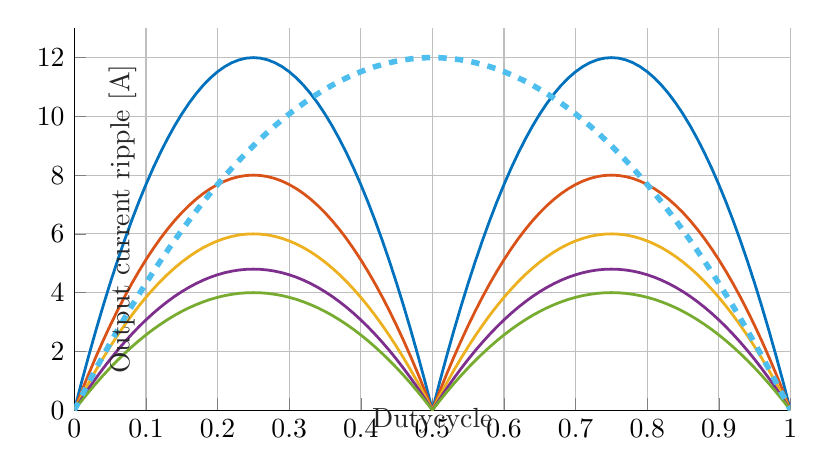 % This file was created by matlab2tikz.
%
\definecolor{mycolor1}{rgb}{0.0,0.447,0.741}%
\definecolor{mycolor2}{rgb}{0.85,0.325,0.098}%
\definecolor{mycolor3}{rgb}{0.929,0.694,0.125}%
\definecolor{mycolor4}{rgb}{0.494,0.184,0.556}%
\definecolor{mycolor5}{rgb}{0.466,0.674,0.188}%
\definecolor{mycolor6}{rgb}{0.301,0.745,0.933}%
%
\begin{tikzpicture}

\begin{axis}[%
width=0.75\columnwidth,
height=0.4\columnwidth,
at={(0\columnwidth,0\columnwidth)},
scale only axis,
xmin=0,
xmax=1,
xlabel style={font=\color{white!15!black}},
xlabel={Dutycycle},
x label style={at={(axis description cs:0.5,0.03)},anchor=north},
ymin=0,
ymax=13,
ytick distance = 2,
ylabel style={font=\color{white!15!black}},
ylabel={Output current ripple [A]},
y label style={at={(axis description cs:0.1,.5)},anchor=south},
axis background/.style={fill=white},
axis x line*=bottom,
axis y line*=left,
xmajorgrids,
ymajorgrids,
%legend style={at={(0.5,-0.22)}, anchor=north, legend cell align=left, align=left, draw=white!15!black},
%legend columns=-1
%legend style={at={(1.02,0.5)}, anchor=west, legend cell align=left, align=left, draw=white!15!black},
]
\addplot [color=mycolor1, line width=1.0pt]
  table[row sep=crcr]{%
0	0\\
0.01	0.941\\
0.02	1.843\\
0.03	2.707\\
0.04	3.533\\
0.05	4.32\\
0.06	5.069\\
0.07	5.779\\
0.08	6.451\\
0.09	7.085\\
0.1	7.68\\
0.11	8.237\\
0.12	8.755\\
0.13	9.235\\
0.14	9.677\\
0.15	10.08\\
0.16	10.445\\
0.17	10.771\\
0.18	11.059\\
0.19	11.309\\
0.2	11.52\\
0.21	11.693\\
0.22	11.827\\
0.23	11.923\\
0.24	11.981\\
0.25	12\\
0.26	11.981\\
0.27	11.923\\
0.28	11.827\\
0.29	11.693\\
0.3	11.52\\
0.31	11.309\\
0.32	11.059\\
0.33	10.771\\
0.34	10.445\\
0.35	10.08\\
0.36	9.677\\
0.37	9.235\\
0.38	8.755\\
0.39	8.237\\
0.4	7.68\\
0.41	7.085\\
0.42	6.451\\
0.43	5.779\\
0.44	5.069\\
0.45	4.32\\
0.46	3.533\\
0.47	2.707\\
0.48	1.843\\
0.49	0.941\\
0.5	0\\
0.51	0.941\\
0.52	1.843\\
0.53	2.707\\
0.54	3.533\\
0.55	4.32\\
0.56	5.069\\
0.57	5.779\\
0.58	6.451\\
0.59	7.085\\
0.6	7.68\\
0.61	8.237\\
0.62	8.755\\
0.63	9.235\\
0.64	9.677\\
0.65	10.08\\
0.66	10.445\\
0.67	10.771\\
0.68	11.059\\
0.69	11.309\\
0.7	11.52\\
0.71	11.693\\
0.72	11.827\\
0.73	11.923\\
0.74	11.981\\
0.75	12\\
0.76	11.981\\
0.77	11.923\\
0.78	11.827\\
0.79	11.693\\
0.8	11.52\\
0.81	11.309\\
0.82	11.059\\
0.83	10.771\\
0.84	10.445\\
0.85	10.08\\
0.86	9.677\\
0.87	9.235\\
0.88	8.755\\
0.89	8.237\\
0.9	7.68\\
0.91	7.085\\
0.92	6.451\\
0.93	5.779\\
0.94	5.069\\
0.95	4.32\\
0.96	3.533\\
0.97	2.707\\
0.98	1.843\\
0.99	0.941\\
1	0\\
};
\addlegendentry{k= -0.5}

\addplot [color=mycolor2, line width=1.0pt]
  table[row sep=crcr]{%
0	0\\
0.01	0.627\\
0.02	1.229\\
0.03	1.805\\
0.04	2.355\\
0.05	2.88\\
0.06	3.379\\
0.07	3.853\\
0.08	4.301\\
0.09	4.723\\
0.1	5.12\\
0.11	5.491\\
0.12	5.837\\
0.13	6.157\\
0.14	6.451\\
0.15	6.72\\
0.16	6.963\\
0.17	7.181\\
0.18	7.373\\
0.19	7.539\\
0.2	7.68\\
0.21	7.795\\
0.22	7.885\\
0.23	7.949\\
0.24	7.987\\
0.25	8\\
0.26	7.987\\
0.27	7.949\\
0.28	7.885\\
0.29	7.795\\
0.3	7.68\\
0.31	7.539\\
0.32	7.373\\
0.33	7.181\\
0.34	6.963\\
0.35	6.72\\
0.36	6.451\\
0.37	6.157\\
0.38	5.837\\
0.39	5.491\\
0.4	5.12\\
0.41	4.723\\
0.42	4.301\\
0.43	3.853\\
0.44	3.379\\
0.45	2.88\\
0.46	2.355\\
0.47	1.805\\
0.48	1.229\\
0.49	0.627\\
0.5	0\\
0.51	0.627\\
0.52	1.229\\
0.53	1.805\\
0.54	2.355\\
0.55	2.88\\
0.56	3.379\\
0.57	3.853\\
0.58	4.301\\
0.59	4.723\\
0.6	5.12\\
0.61	5.491\\
0.62	5.837\\
0.63	6.157\\
0.64	6.451\\
0.65	6.72\\
0.66	6.963\\
0.67	7.181\\
0.68	7.373\\
0.69	7.539\\
0.7	7.68\\
0.71	7.795\\
0.72	7.885\\
0.73	7.949\\
0.74	7.987\\
0.75	8\\
0.76	7.987\\
0.77	7.949\\
0.78	7.885\\
0.79	7.795\\
0.8	7.68\\
0.81	7.539\\
0.82	7.373\\
0.83	7.181\\
0.84	6.963\\
0.85	6.72\\
0.86	6.451\\
0.87	6.157\\
0.88	5.837\\
0.89	5.491\\
0.9	5.12\\
0.91	4.723\\
0.92	4.301\\
0.93	3.853\\
0.94	3.379\\
0.95	2.88\\
0.96	2.355\\
0.97	1.805\\
0.98	1.229\\
0.99	0.627\\
1	0\\
};
\addlegendentry{k= -0.25}

\addplot [color=mycolor3, line width=1.0pt]
  table[row sep=crcr]{%
0	0\\
0.01	0.47\\
0.02	0.922\\
0.03	1.354\\
0.04	1.766\\
0.05	2.16\\
0.06	2.534\\
0.07	2.89\\
0.08	3.226\\
0.09	3.542\\
0.1	3.84\\
0.11	4.118\\
0.12	4.378\\
0.13	4.618\\
0.14	4.838\\
0.15	5.04\\
0.16	5.222\\
0.17	5.386\\
0.18	5.53\\
0.19	5.654\\
0.2	5.76\\
0.21	5.846\\
0.22	5.914\\
0.23	5.962\\
0.24	5.99\\
0.25	6\\
0.26	5.99\\
0.27	5.962\\
0.28	5.914\\
0.29	5.846\\
0.3	5.76\\
0.31	5.654\\
0.32	5.53\\
0.33	5.386\\
0.34	5.222\\
0.35	5.04\\
0.36	4.838\\
0.37	4.618\\
0.38	4.378\\
0.39	4.118\\
0.4	3.84\\
0.41	3.542\\
0.42	3.226\\
0.43	2.89\\
0.44	2.534\\
0.45	2.16\\
0.46	1.766\\
0.47	1.354\\
0.48	0.922\\
0.49	0.47\\
0.5	0\\
0.51	0.47\\
0.52	0.922\\
0.53	1.354\\
0.54	1.766\\
0.55	2.16\\
0.56	2.534\\
0.57	2.89\\
0.58	3.226\\
0.59	3.542\\
0.6	3.84\\
0.61	4.118\\
0.62	4.378\\
0.63	4.618\\
0.64	4.838\\
0.65	5.04\\
0.66	5.222\\
0.67	5.386\\
0.68	5.53\\
0.69	5.654\\
0.7	5.76\\
0.71	5.846\\
0.72	5.914\\
0.73	5.962\\
0.74	5.99\\
0.75	6\\
0.76	5.99\\
0.77	5.962\\
0.78	5.914\\
0.79	5.846\\
0.8	5.76\\
0.81	5.654\\
0.82	5.53\\
0.83	5.386\\
0.84	5.222\\
0.85	5.04\\
0.86	4.838\\
0.87	4.618\\
0.88	4.378\\
0.89	4.118\\
0.9	3.84\\
0.91	3.542\\
0.92	3.226\\
0.93	2.89\\
0.94	2.534\\
0.95	2.16\\
0.96	1.766\\
0.97	1.354\\
0.98	0.922\\
0.99	0.47\\
1	0\\
};
\addlegendentry{k= 0}

\addplot [color=mycolor4, line width=1.0pt]
  table[row sep=crcr]{%
0	0\\
0.01	0.376\\
0.02	0.737\\
0.03	1.083\\
0.04	1.413\\
0.05	1.728\\
0.06	2.028\\
0.07	2.312\\
0.08	2.58\\
0.09	2.834\\
0.1	3.072\\
0.11	3.295\\
0.12	3.502\\
0.13	3.694\\
0.14	3.871\\
0.15	4.032\\
0.16	4.178\\
0.17	4.308\\
0.18	4.424\\
0.19	4.524\\
0.2	4.608\\
0.21	4.677\\
0.22	4.731\\
0.23	4.769\\
0.24	4.792\\
0.25	4.8\\
0.26	4.792\\
0.27	4.769\\
0.28	4.731\\
0.29	4.677\\
0.3	4.608\\
0.31	4.524\\
0.32	4.424\\
0.33	4.308\\
0.34	4.178\\
0.35	4.032\\
0.36	3.871\\
0.37	3.694\\
0.38	3.502\\
0.39	3.295\\
0.4	3.072\\
0.41	2.834\\
0.42	2.58\\
0.43	2.312\\
0.44	2.028\\
0.45	1.728\\
0.46	1.413\\
0.47	1.083\\
0.48	0.737\\
0.49	0.376\\
0.5	0\\
0.51	0.376\\
0.52	0.737\\
0.53	1.083\\
0.54	1.413\\
0.55	1.728\\
0.56	2.028\\
0.57	2.312\\
0.58	2.58\\
0.59	2.834\\
0.6	3.072\\
0.61	3.295\\
0.62	3.502\\
0.63	3.694\\
0.64	3.871\\
0.65	4.032\\
0.66	4.178\\
0.67	4.308\\
0.68	4.424\\
0.69	4.524\\
0.7	4.608\\
0.71	4.677\\
0.72	4.731\\
0.73	4.769\\
0.74	4.792\\
0.75	4.8\\
0.76	4.792\\
0.77	4.769\\
0.78	4.731\\
0.79	4.677\\
0.8	4.608\\
0.81	4.524\\
0.82	4.424\\
0.83	4.308\\
0.84	4.178\\
0.85	4.032\\
0.86	3.871\\
0.87	3.694\\
0.88	3.502\\
0.89	3.295\\
0.9	3.072\\
0.91	2.834\\
0.92	2.58\\
0.93	2.312\\
0.94	2.028\\
0.95	1.728\\
0.96	1.413\\
0.97	1.083\\
0.98	0.737\\
0.99	0.376\\
1	0\\
};
\addlegendentry{k= 0.25}

\addplot [color=mycolor5, line width=1.0pt]
  table[row sep=crcr]{%
0	0\\
0.01	0.314\\
0.02	0.614\\
0.03	0.902\\
0.04	1.178\\
0.05	1.44\\
0.06	1.69\\
0.07	1.926\\
0.08	2.15\\
0.09	2.362\\
0.1	2.56\\
0.11	2.746\\
0.12	2.918\\
0.13	3.078\\
0.14	3.226\\
0.15	3.36\\
0.16	3.482\\
0.17	3.59\\
0.18	3.686\\
0.19	3.77\\
0.2	3.84\\
0.21	3.898\\
0.22	3.942\\
0.23	3.974\\
0.24	3.994\\
0.25	4\\
0.26	3.994\\
0.27	3.974\\
0.28	3.942\\
0.29	3.898\\
0.3	3.84\\
0.31	3.77\\
0.32	3.686\\
0.33	3.59\\
0.34	3.482\\
0.35	3.36\\
0.36	3.226\\
0.37	3.078\\
0.38	2.918\\
0.39	2.746\\
0.4	2.56\\
0.41	2.362\\
0.42	2.15\\
0.43	1.926\\
0.44	1.69\\
0.45	1.44\\
0.46	1.178\\
0.47	0.902\\
0.48	0.614\\
0.49	0.314\\
0.5	0\\
0.51	0.314\\
0.52	0.614\\
0.53	0.902\\
0.54	1.178\\
0.55	1.44\\
0.56	1.69\\
0.57	1.926\\
0.58	2.15\\
0.59	2.362\\
0.6	2.56\\
0.61	2.746\\
0.62	2.918\\
0.63	3.078\\
0.64	3.226\\
0.65	3.36\\
0.66	3.482\\
0.67	3.59\\
0.68	3.686\\
0.69	3.77\\
0.7	3.84\\
0.71	3.898\\
0.72	3.942\\
0.73	3.974\\
0.74	3.994\\
0.75	4\\
0.76	3.994\\
0.77	3.974\\
0.78	3.942\\
0.79	3.898\\
0.8	3.84\\
0.81	3.77\\
0.82	3.686\\
0.83	3.59\\
0.84	3.482\\
0.85	3.36\\
0.86	3.226\\
0.87	3.078\\
0.88	2.918\\
0.89	2.746\\
0.9	2.56\\
0.91	2.362\\
0.92	2.15\\
0.93	1.926\\
0.94	1.69\\
0.95	1.44\\
0.96	1.178\\
0.97	0.902\\
0.98	0.614\\
0.99	0.314\\
1	0\\
};
\addlegendentry{k= 0.5}

\addplot [color=mycolor6, dashed, line width=2.0pt]
  table[row sep=crcr]{%
0	0\\
0.01	0.475\\
0.02	0.941\\
0.03	1.397\\
0.04	1.843\\
0.05	2.28\\
0.06	2.707\\
0.07	3.125\\
0.08	3.533\\
0.09	3.931\\
0.1	4.32\\
0.11	4.699\\
0.12	5.069\\
0.13	5.429\\
0.14	5.779\\
0.15	6.12\\
0.16	6.451\\
0.17	6.773\\
0.18	7.085\\
0.19	7.387\\
0.2	7.68\\
0.21	7.963\\
0.22	8.237\\
0.23	8.501\\
0.24	8.755\\
0.25	9\\
0.26	9.235\\
0.27	9.461\\
0.28	9.677\\
0.29	9.883\\
0.3	10.08\\
0.31	10.267\\
0.32	10.445\\
0.33	10.613\\
0.34	10.771\\
0.35	10.92\\
0.36	11.059\\
0.37	11.189\\
0.38	11.309\\
0.39	11.419\\
0.4	11.52\\
0.41	11.611\\
0.42	11.693\\
0.43	11.765\\
0.44	11.827\\
0.45	11.88\\
0.46	11.923\\
0.47	11.957\\
0.48	11.981\\
0.49	11.995\\
0.5	12\\
0.51	11.995\\
0.52	11.981\\
0.53	11.957\\
0.54	11.923\\
0.55	11.88\\
0.56	11.827\\
0.57	11.765\\
0.58	11.693\\
0.59	11.611\\
0.6	11.52\\
0.61	11.419\\
0.62	11.309\\
0.63	11.189\\
0.64	11.059\\
0.65	10.92\\
0.66	10.771\\
0.67	10.613\\
0.68	10.445\\
0.69	10.267\\
0.7	10.08\\
0.71	9.883\\
0.72	9.677\\
0.73	9.461\\
0.74	9.235\\
0.75	9\\
0.76	8.755\\
0.77	8.501\\
0.78	8.237\\
0.79	7.963\\
0.8	7.68\\
0.81	7.387\\
0.82	7.085\\
0.83	6.773\\
0.84	6.451\\
0.85	6.12\\
0.86	5.779\\
0.87	5.429\\
0.88	5.069\\
0.89	4.699\\
0.9	4.32\\
0.91	3.931\\
0.92	3.533\\
0.93	3.125\\
0.94	2.707\\
0.95	2.28\\
0.96	1.843\\
0.97	1.397\\
0.98	0.941\\
0.99	0.475\\
1	0\\
};
\addlegendentry{1-ph}
\legend{}

\end{axis}
\end{tikzpicture}%